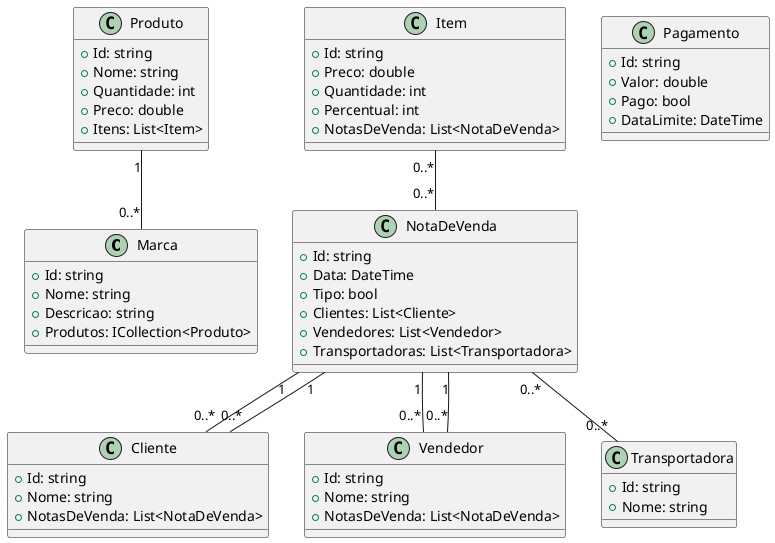 @startuml loja
class Marca {
  + Id: string
  + Nome: string
  + Descricao: string
  + Produtos: ICollection<Produto>
}

class Produto {
  + Id: string
  + Nome: string
  + Quantidade: int
  + Preco: double
  + Itens: List<Item>
}

class Item {
  + Id: string
  + Preco: double
  + Quantidade: int
  + Percentual: int
  + NotasDeVenda: List<NotaDeVenda>
}

class NotaDeVenda {
  + Id: string
  + Data: DateTime
  + Tipo: bool
  + Clientes: List<Cliente>
  + Vendedores: List<Vendedor>
  + Transportadoras: List<Transportadora>
}

class Pagamento {
  + Id: string
  + Valor: double
  + Pago: bool
  + DataLimite: DateTime
}

class Cliente {
  + Id: string
  + Nome: string
  + NotasDeVenda: List<NotaDeVenda>
}

class Vendedor {
  + Id: string
  + Nome: string
  + NotasDeVenda: List<NotaDeVenda>
}

class Transportadora {
  + Id: string
  + Nome: string
}

NotaDeVenda "1" -- "0..*" Cliente
NotaDeVenda "1" -- "0..*" Vendedor
NotaDeVenda "0..*" -- "0..*" Transportadora
Produto "1" -- "0..*" Marca
Item "0..*" -- "0..*" NotaDeVenda
Cliente "0..*" -- "1" NotaDeVenda
Vendedor "0..*" -- "1" NotaDeVenda
@enduml
